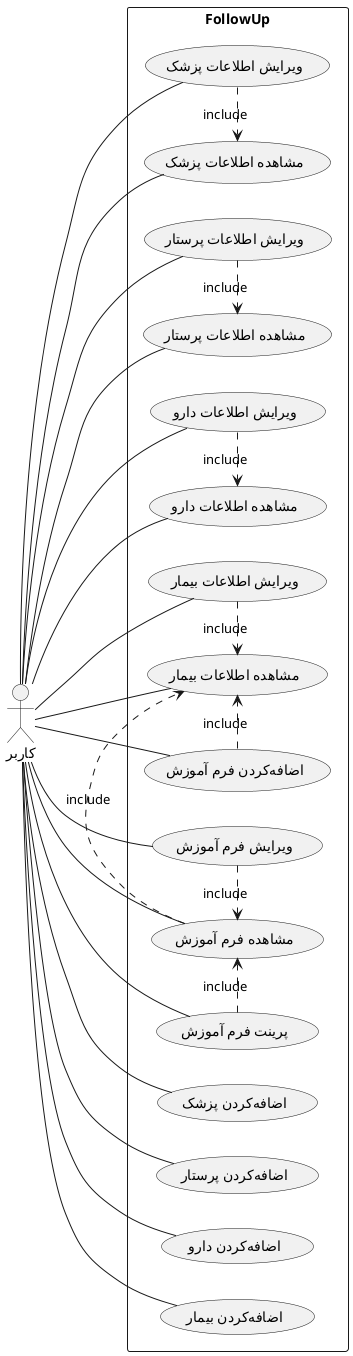 @startuml use-case-2
left to right direction
skinparam packageStyle rectangle
skinparam monochrome true
actor "کاربر" as user
rectangle FollowUp {
  usecase "اضافه‌کردن پزشک" as add_doctor
  usecase "ویرایش اطلاعات پزشک" as edit_doctor
  usecase "مشاهده اطلاعات پزشک" as see_doctor
  usecase "اضافه‌کردن پرستار" as add_nurse
  usecase "ویرایش اطلاعات پرستار" as edit_nurse
  usecase "مشاهده اطلاعات پرستار" as see_nurse
  usecase "اضافه‌کردن دارو" as add_drug
  usecase "ویرایش اطلاعات دارو" as edit_drug
  usecase "مشاهده اطلاعات دارو" as see_drug
  usecase "اضافه‌کردن بیمار" as add_patient
  usecase "ویرایش اطلاعات بیمار" as edit_patient
  usecase "مشاهده اطلاعات بیمار" as see_patient
  usecase "اضافه‌کردن فرم آموزش" as add_edu_form
  usecase "مشاهده فرم آموزش" as see_edu_form
  usecase "پرینت فرم آموزش" as print_edu_form
  usecase "ویرایش فرم آموزش" as edit_edu_form
}
user -- add_doctor
user -- edit_doctor
user -- see_doctor
edit_doctor .> see_doctor : include
user -- add_nurse
user -- edit_nurse
user -- see_nurse
edit_nurse .> see_nurse : include
user -- add_drug
user -- edit_drug
user -- see_drug
edit_drug .> see_drug : include
user -- add_patient
user -- edit_patient
user -- see_patient
edit_patient .> see_patient : include
user -- add_edu_form
add_edu_form .> see_patient : include
user -- edit_edu_form
user -- see_edu_form
edit_edu_form .> see_edu_form : include
see_edu_form .> see_patient : include
user -- print_edu_form
print_edu_form .> see_edu_form : include
@enduml
